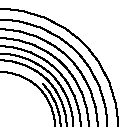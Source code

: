 % tex/conc/mp/misc1.mp   2005-3-10   Alan Kennington.
% $Id: tex/conc/mp/misc1.mp 8017ff16b3 2008-06-01 17:11:26Z Alan U. Kennington $
% Map for coordinate map.

beginfig(1);

path p[], q[];
pair c;

c := (0cm,0cm);
d := 1.4cm;

p0 = fullcircle scaled d shifted c;

pickup pencircle scaled 0.4pt;
draw p0;

s := 1;
for i=1 step 1 until 8:
    s := s * 1.1;
    q[i] := (subpath(0,i) of p0) scaled s;
    draw q[i];
    endfor;

defaultfont := "cmr8";
label.bot(decimal 3, (point length q[3] of q[3]) shifted (-d*0.05,0));
label.rt(decimal 4, point length q[4] of q[4]);
label.rt(decimal 5, point length q[5] of q[5]);
label.top(decimal 6, point length q[6] of q[6]);
label.top(decimal 7, point length q[7] of q[7]);

endfig;
end
